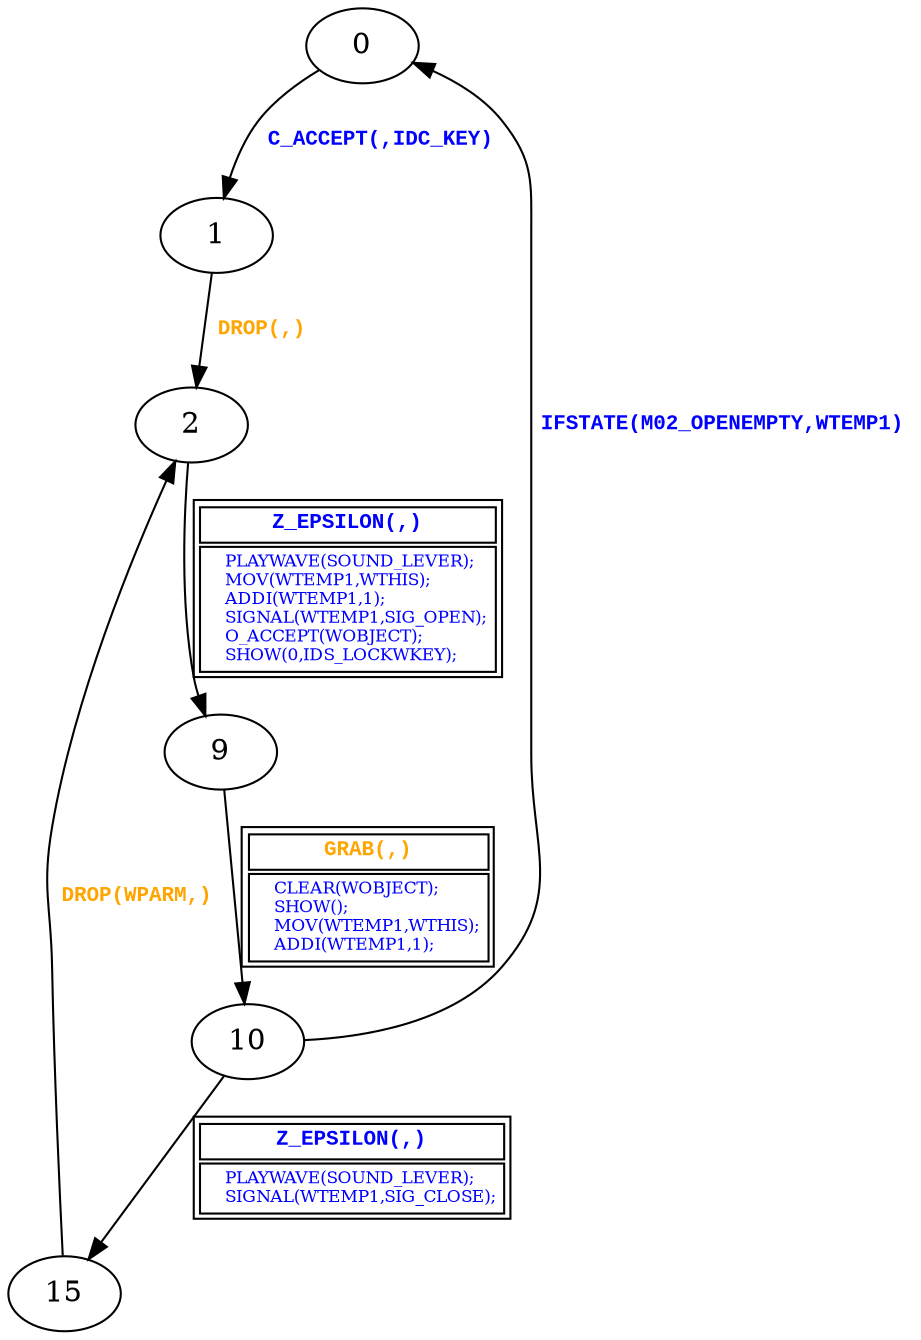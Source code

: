 digraph {
 node [shape=oval];
"0" -> "1"[fontcolor=blue, label=< <table border="0"><tr><td><font face="Courier New" point-size="10"><b>C_ACCEPT(,IDC_KEY)<br align="left"/></b></font></td></tr>
</table>>];
"1" -> "2"[fontcolor=orange, label=< <table border="0"><tr><td><font face="Courier New" point-size="10"><b>DROP(,)<br align="left"/></b></font></td></tr>
</table>>];
"10" -> "0"[fontcolor=blue, label=< <table border="0"><tr><td><font face="Courier New" point-size="10"><b>IFSTATE(M02_OPENEMPTY,WTEMP1)<br align="left"/></b></font></td></tr>
</table>>];
"10" -> "15"[fontcolor=blue, label=< <table border="1"><tr><td><font face="Courier New" point-size="10"><b>Z_EPSILON(,)<br align="left"/></b></font></td></tr>
<tr><td><font point-size="8" color ="blue">    PLAYWAVE(SOUND_LEVER);<br align="left"/>    SIGNAL(WTEMP1,SIG_CLOSE);<br align="left"/></font></td></tr></table>>];
"15" -> "2"[fontcolor=orange, label=< <table border="0"><tr><td><font face="Courier New" point-size="10"><b>DROP(WPARM,)<br align="left"/></b></font></td></tr>
</table>>];
"2" -> "9"[fontcolor=blue, label=< <table border="1"><tr><td><font face="Courier New" point-size="10"><b>Z_EPSILON(,)<br align="left"/></b></font></td></tr>
<tr><td><font point-size="8" color ="blue">    PLAYWAVE(SOUND_LEVER);<br align="left"/>    MOV(WTEMP1,WTHIS);<br align="left"/>    ADDI(WTEMP1,1);<br align="left"/>    SIGNAL(WTEMP1,SIG_OPEN);<br align="left"/>    O_ACCEPT(WOBJECT);<br align="left"/>    SHOW(0,IDS_LOCKWKEY);<br align="left"/></font></td></tr></table>>];
"9" -> "10"[fontcolor=orange, label=< <table border="1"><tr><td><font face="Courier New" point-size="10"><b>GRAB(,)<br align="left"/></b></font></td></tr>
<tr><td><font point-size="8" color ="blue">    CLEAR(WOBJECT);<br align="left"/>    SHOW();<br align="left"/>    MOV(WTEMP1,WTHIS);<br align="left"/>    ADDI(WTEMP1,1);<br align="left"/></font></td></tr></table>>];
}
